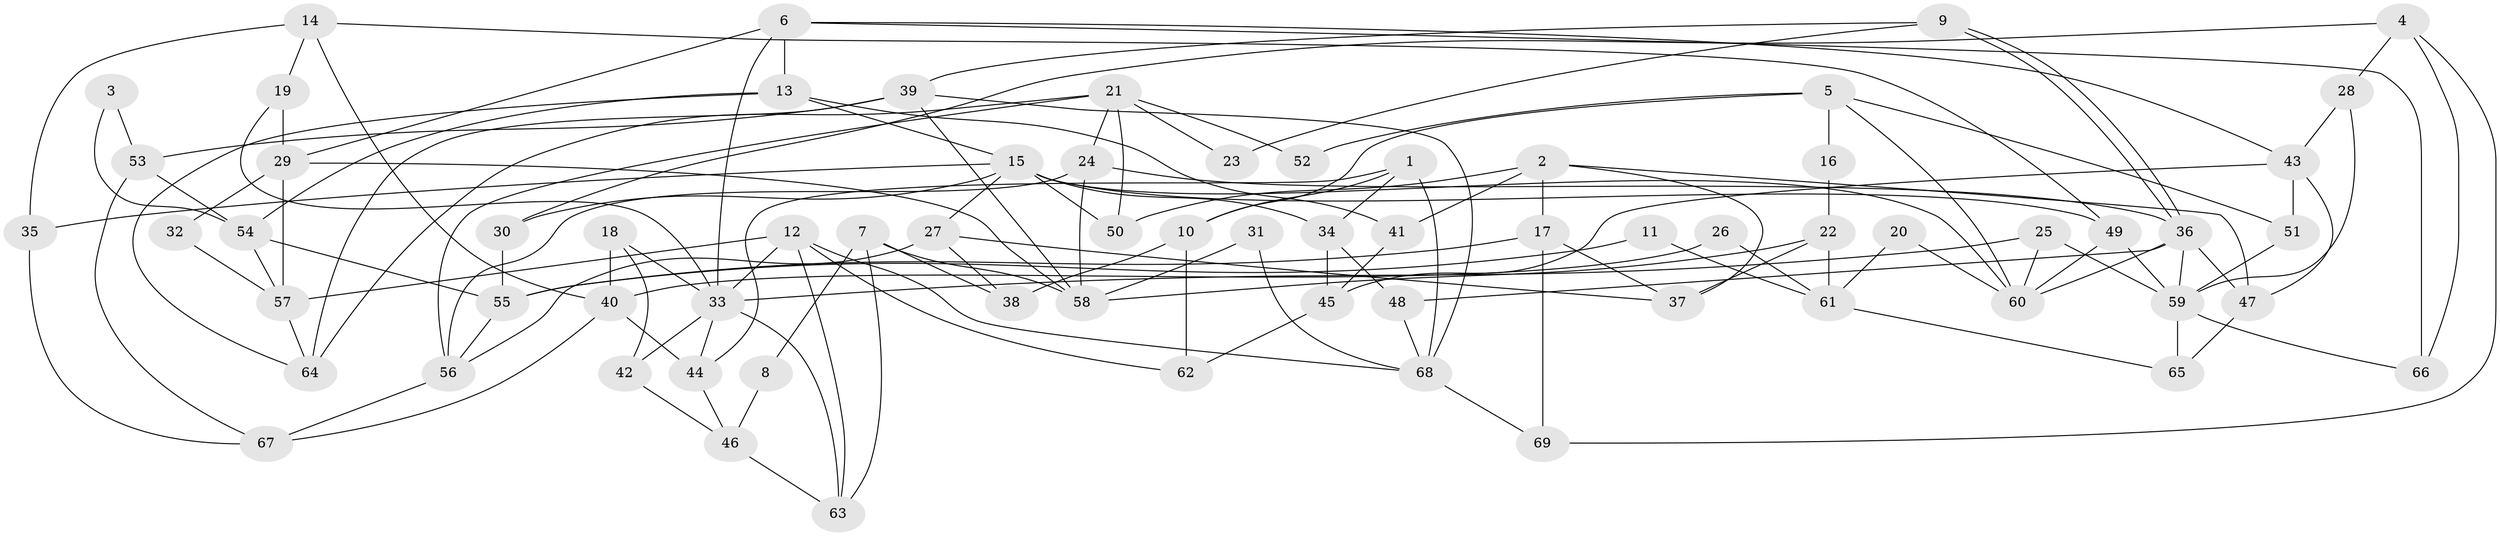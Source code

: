 // coarse degree distribution, {4: 0.21951219512195122, 6: 0.07317073170731707, 2: 0.0975609756097561, 5: 0.17073170731707318, 10: 0.04878048780487805, 13: 0.024390243902439025, 9: 0.07317073170731707, 3: 0.17073170731707318, 7: 0.07317073170731707, 1: 0.024390243902439025, 8: 0.024390243902439025}
// Generated by graph-tools (version 1.1) at 2025/18/03/04/25 18:18:53]
// undirected, 69 vertices, 138 edges
graph export_dot {
graph [start="1"]
  node [color=gray90,style=filled];
  1;
  2;
  3;
  4;
  5;
  6;
  7;
  8;
  9;
  10;
  11;
  12;
  13;
  14;
  15;
  16;
  17;
  18;
  19;
  20;
  21;
  22;
  23;
  24;
  25;
  26;
  27;
  28;
  29;
  30;
  31;
  32;
  33;
  34;
  35;
  36;
  37;
  38;
  39;
  40;
  41;
  42;
  43;
  44;
  45;
  46;
  47;
  48;
  49;
  50;
  51;
  52;
  53;
  54;
  55;
  56;
  57;
  58;
  59;
  60;
  61;
  62;
  63;
  64;
  65;
  66;
  67;
  68;
  69;
  1 -- 68;
  1 -- 34;
  1 -- 10;
  1 -- 44;
  2 -- 47;
  2 -- 50;
  2 -- 17;
  2 -- 37;
  2 -- 41;
  3 -- 53;
  3 -- 54;
  4 -- 69;
  4 -- 30;
  4 -- 28;
  4 -- 66;
  5 -- 60;
  5 -- 10;
  5 -- 16;
  5 -- 51;
  5 -- 52;
  6 -- 33;
  6 -- 29;
  6 -- 13;
  6 -- 43;
  6 -- 66;
  7 -- 63;
  7 -- 58;
  7 -- 8;
  7 -- 38;
  8 -- 46;
  9 -- 36;
  9 -- 36;
  9 -- 39;
  9 -- 23;
  10 -- 62;
  10 -- 38;
  11 -- 61;
  11 -- 55;
  12 -- 33;
  12 -- 68;
  12 -- 57;
  12 -- 62;
  12 -- 63;
  13 -- 64;
  13 -- 15;
  13 -- 41;
  13 -- 54;
  14 -- 40;
  14 -- 49;
  14 -- 19;
  14 -- 35;
  15 -- 49;
  15 -- 27;
  15 -- 30;
  15 -- 34;
  15 -- 35;
  15 -- 50;
  15 -- 60;
  16 -- 22;
  17 -- 37;
  17 -- 55;
  17 -- 69;
  18 -- 33;
  18 -- 40;
  18 -- 42;
  19 -- 33;
  19 -- 29;
  20 -- 60;
  20 -- 61;
  21 -- 64;
  21 -- 56;
  21 -- 23;
  21 -- 24;
  21 -- 50;
  21 -- 52;
  22 -- 58;
  22 -- 37;
  22 -- 61;
  24 -- 36;
  24 -- 56;
  24 -- 58;
  25 -- 59;
  25 -- 60;
  25 -- 33;
  26 -- 40;
  26 -- 61;
  27 -- 38;
  27 -- 37;
  27 -- 56;
  28 -- 43;
  28 -- 59;
  29 -- 57;
  29 -- 32;
  29 -- 58;
  30 -- 55;
  31 -- 68;
  31 -- 58;
  32 -- 57;
  33 -- 42;
  33 -- 44;
  33 -- 63;
  34 -- 45;
  34 -- 48;
  35 -- 67;
  36 -- 59;
  36 -- 47;
  36 -- 48;
  36 -- 60;
  39 -- 58;
  39 -- 53;
  39 -- 64;
  39 -- 68;
  40 -- 67;
  40 -- 44;
  41 -- 45;
  42 -- 46;
  43 -- 51;
  43 -- 45;
  43 -- 47;
  44 -- 46;
  45 -- 62;
  46 -- 63;
  47 -- 65;
  48 -- 68;
  49 -- 59;
  49 -- 60;
  51 -- 59;
  53 -- 54;
  53 -- 67;
  54 -- 55;
  54 -- 57;
  55 -- 56;
  56 -- 67;
  57 -- 64;
  59 -- 66;
  59 -- 65;
  61 -- 65;
  68 -- 69;
}
